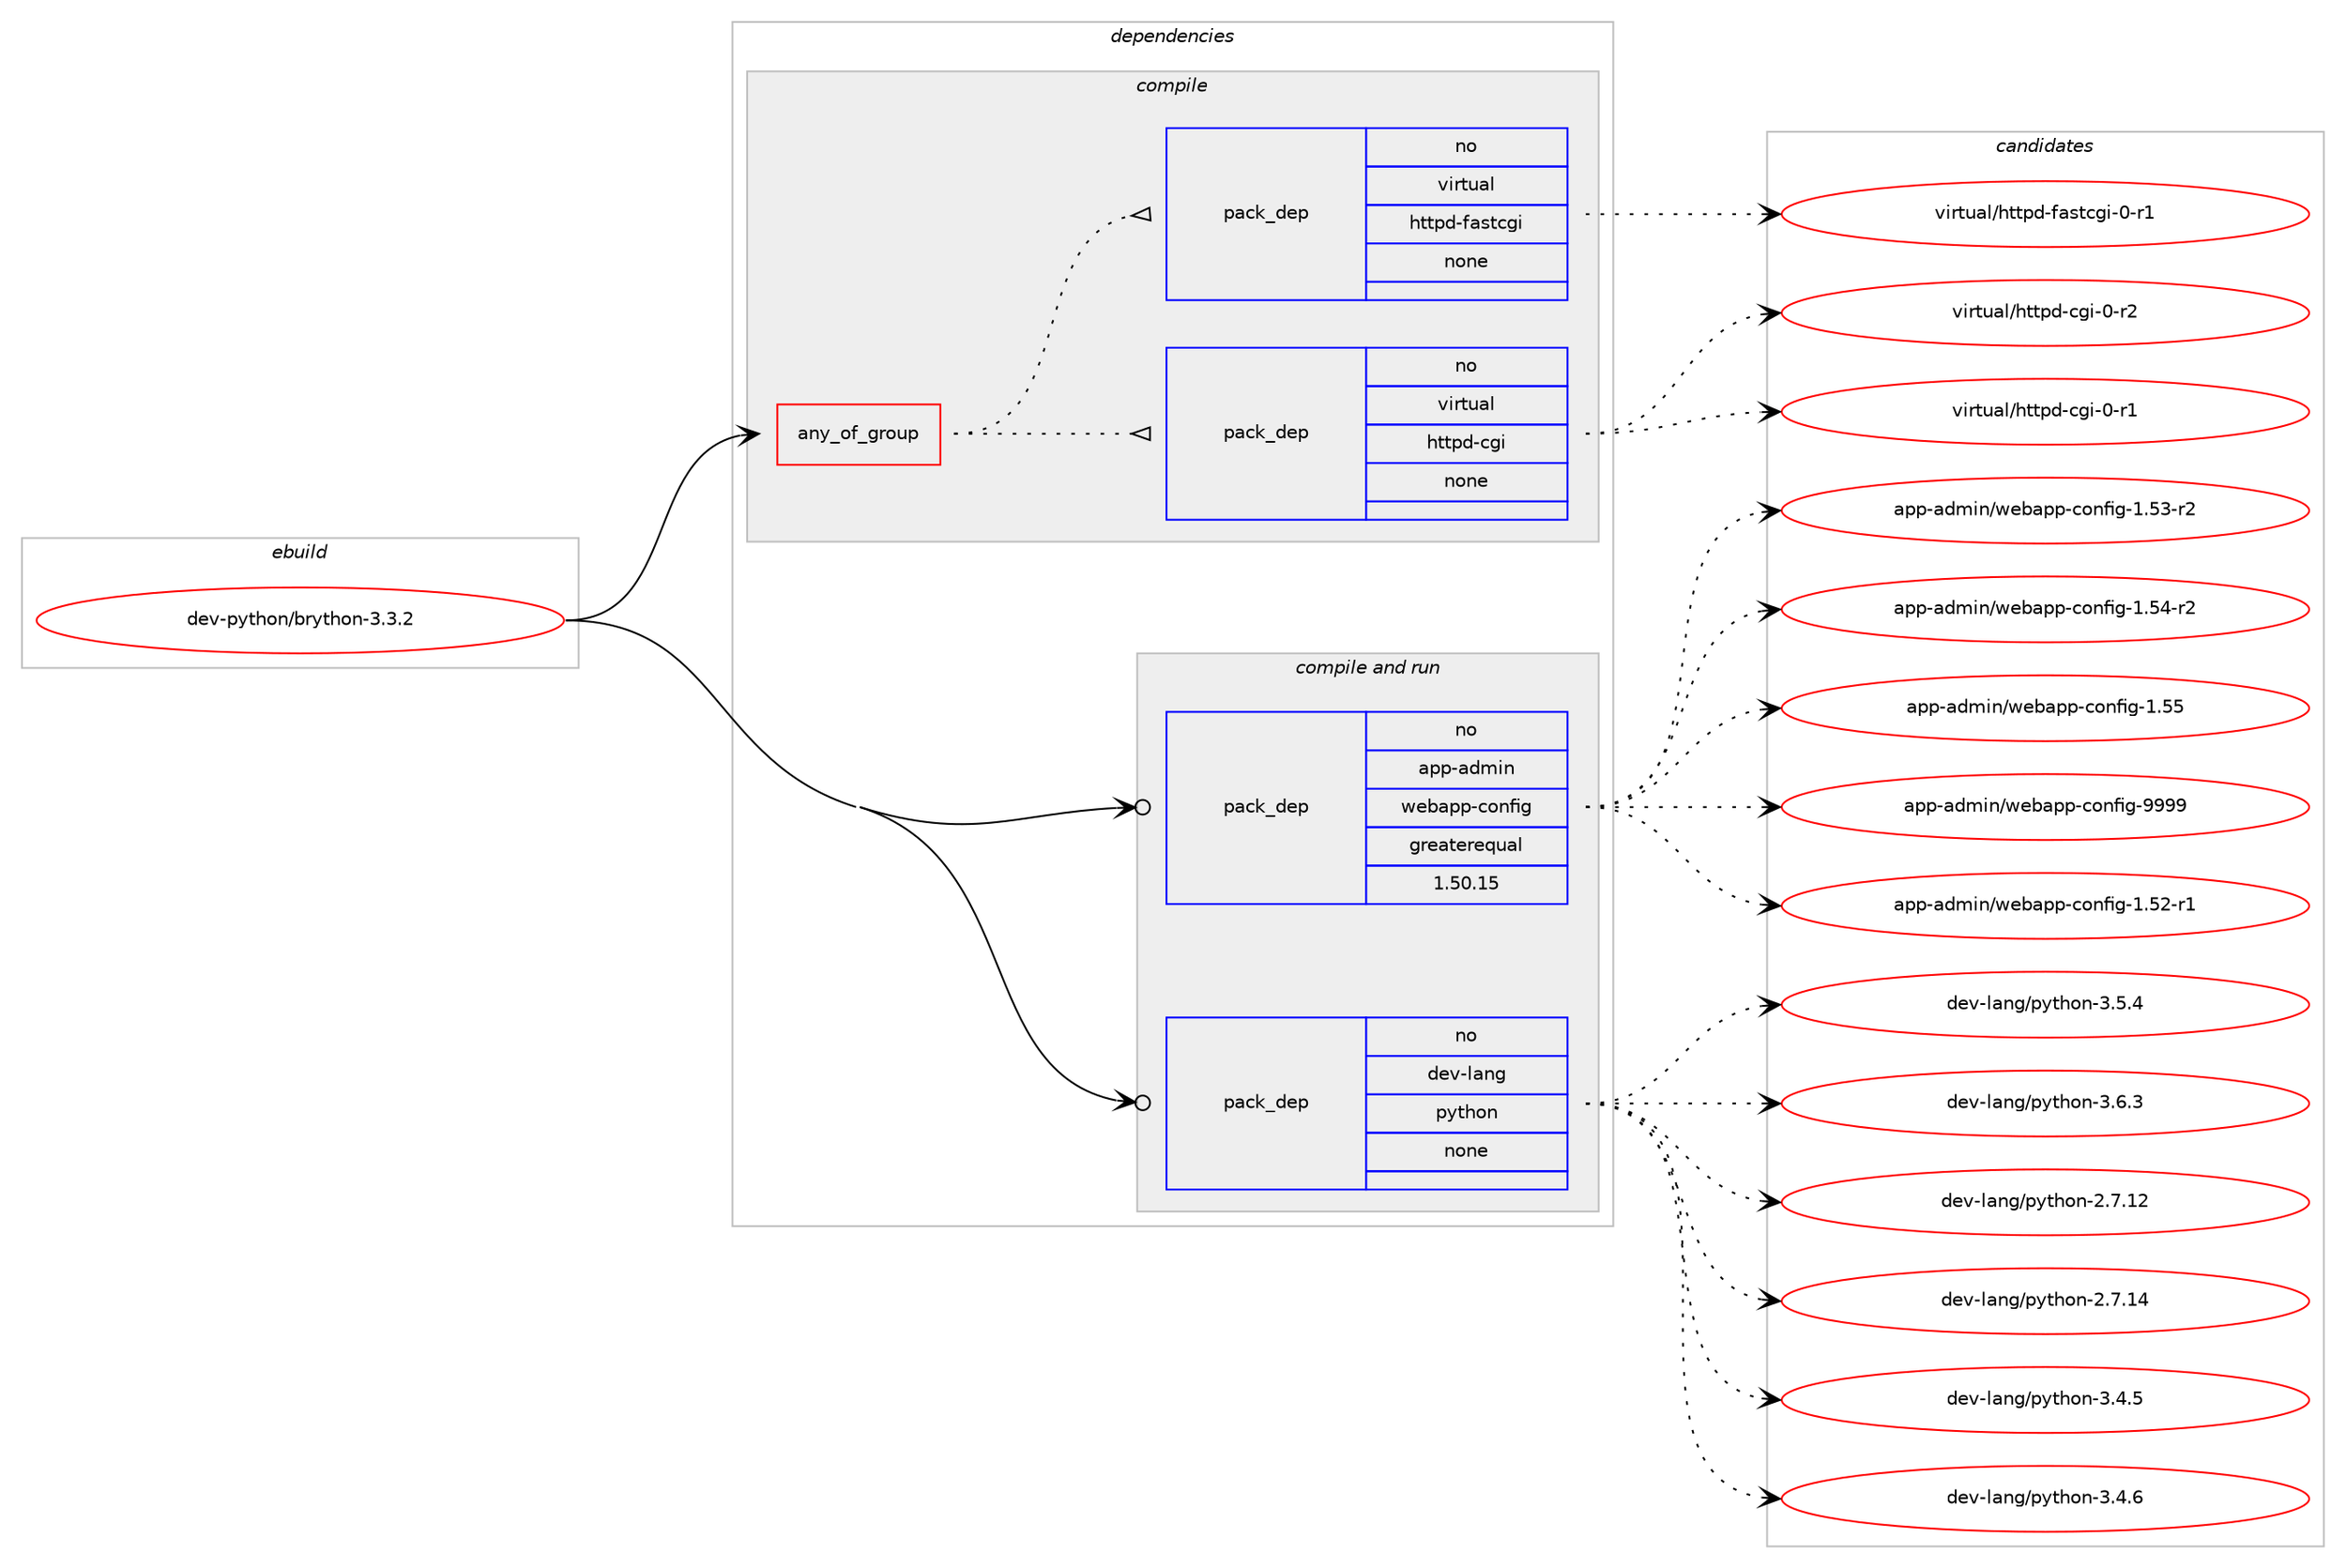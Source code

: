 digraph prolog {

# *************
# Graph options
# *************

newrank=true;
concentrate=true;
compound=true;
graph [rankdir=LR,fontname=Helvetica,fontsize=10,ranksep=1.5];#, ranksep=2.5, nodesep=0.2];
edge  [arrowhead=vee];
node  [fontname=Helvetica,fontsize=10];

# **********
# The ebuild
# **********

subgraph cluster_leftcol {
color=gray;
rank=same;
label=<<i>ebuild</i>>;
id [label="dev-python/brython-3.3.2", color=red, width=4, href="../dev-python/brython-3.3.2.svg"];
}

# ****************
# The dependencies
# ****************

subgraph cluster_midcol {
color=gray;
label=<<i>dependencies</i>>;
subgraph cluster_compile {
fillcolor="#eeeeee";
style=filled;
label=<<i>compile</i>>;
subgraph any3783 {
dependency149830 [label=<<TABLE BORDER="0" CELLBORDER="1" CELLSPACING="0" CELLPADDING="4"><TR><TD CELLPADDING="10">any_of_group</TD></TR></TABLE>>, shape=none, color=red];subgraph pack115617 {
dependency149831 [label=<<TABLE BORDER="0" CELLBORDER="1" CELLSPACING="0" CELLPADDING="4" WIDTH="220"><TR><TD ROWSPAN="6" CELLPADDING="30">pack_dep</TD></TR><TR><TD WIDTH="110">no</TD></TR><TR><TD>virtual</TD></TR><TR><TD>httpd-cgi</TD></TR><TR><TD>none</TD></TR><TR><TD></TD></TR></TABLE>>, shape=none, color=blue];
}
dependency149830:e -> dependency149831:w [weight=20,style="dotted",arrowhead="oinv"];
subgraph pack115618 {
dependency149832 [label=<<TABLE BORDER="0" CELLBORDER="1" CELLSPACING="0" CELLPADDING="4" WIDTH="220"><TR><TD ROWSPAN="6" CELLPADDING="30">pack_dep</TD></TR><TR><TD WIDTH="110">no</TD></TR><TR><TD>virtual</TD></TR><TR><TD>httpd-fastcgi</TD></TR><TR><TD>none</TD></TR><TR><TD></TD></TR></TABLE>>, shape=none, color=blue];
}
dependency149830:e -> dependency149832:w [weight=20,style="dotted",arrowhead="oinv"];
}
id:e -> dependency149830:w [weight=20,style="solid",arrowhead="vee"];
}
subgraph cluster_compileandrun {
fillcolor="#eeeeee";
style=filled;
label=<<i>compile and run</i>>;
subgraph pack115619 {
dependency149833 [label=<<TABLE BORDER="0" CELLBORDER="1" CELLSPACING="0" CELLPADDING="4" WIDTH="220"><TR><TD ROWSPAN="6" CELLPADDING="30">pack_dep</TD></TR><TR><TD WIDTH="110">no</TD></TR><TR><TD>app-admin</TD></TR><TR><TD>webapp-config</TD></TR><TR><TD>greaterequal</TD></TR><TR><TD>1.50.15</TD></TR></TABLE>>, shape=none, color=blue];
}
id:e -> dependency149833:w [weight=20,style="solid",arrowhead="odotvee"];
subgraph pack115620 {
dependency149834 [label=<<TABLE BORDER="0" CELLBORDER="1" CELLSPACING="0" CELLPADDING="4" WIDTH="220"><TR><TD ROWSPAN="6" CELLPADDING="30">pack_dep</TD></TR><TR><TD WIDTH="110">no</TD></TR><TR><TD>dev-lang</TD></TR><TR><TD>python</TD></TR><TR><TD>none</TD></TR><TR><TD></TD></TR></TABLE>>, shape=none, color=blue];
}
id:e -> dependency149834:w [weight=20,style="solid",arrowhead="odotvee"];
}
subgraph cluster_run {
fillcolor="#eeeeee";
style=filled;
label=<<i>run</i>>;
}
}

# **************
# The candidates
# **************

subgraph cluster_choices {
rank=same;
color=gray;
label=<<i>candidates</i>>;

subgraph choice115617 {
color=black;
nodesep=1;
choice1181051141161179710847104116116112100459910310545484511449 [label="virtual/httpd-cgi-0-r1", color=red, width=4,href="../virtual/httpd-cgi-0-r1.svg"];
choice1181051141161179710847104116116112100459910310545484511450 [label="virtual/httpd-cgi-0-r2", color=red, width=4,href="../virtual/httpd-cgi-0-r2.svg"];
dependency149831:e -> choice1181051141161179710847104116116112100459910310545484511449:w [style=dotted,weight="100"];
dependency149831:e -> choice1181051141161179710847104116116112100459910310545484511450:w [style=dotted,weight="100"];
}
subgraph choice115618 {
color=black;
nodesep=1;
choice118105114116117971084710411611611210045102971151169910310545484511449 [label="virtual/httpd-fastcgi-0-r1", color=red, width=4,href="../virtual/httpd-fastcgi-0-r1.svg"];
dependency149832:e -> choice118105114116117971084710411611611210045102971151169910310545484511449:w [style=dotted,weight="100"];
}
subgraph choice115619 {
color=black;
nodesep=1;
choice971121124597100109105110471191019897112112459911111010210510345494653504511449 [label="app-admin/webapp-config-1.52-r1", color=red, width=4,href="../app-admin/webapp-config-1.52-r1.svg"];
choice971121124597100109105110471191019897112112459911111010210510345494653514511450 [label="app-admin/webapp-config-1.53-r2", color=red, width=4,href="../app-admin/webapp-config-1.53-r2.svg"];
choice971121124597100109105110471191019897112112459911111010210510345494653524511450 [label="app-admin/webapp-config-1.54-r2", color=red, width=4,href="../app-admin/webapp-config-1.54-r2.svg"];
choice97112112459710010910511047119101989711211245991111101021051034549465353 [label="app-admin/webapp-config-1.55", color=red, width=4,href="../app-admin/webapp-config-1.55.svg"];
choice97112112459710010910511047119101989711211245991111101021051034557575757 [label="app-admin/webapp-config-9999", color=red, width=4,href="../app-admin/webapp-config-9999.svg"];
dependency149833:e -> choice971121124597100109105110471191019897112112459911111010210510345494653504511449:w [style=dotted,weight="100"];
dependency149833:e -> choice971121124597100109105110471191019897112112459911111010210510345494653514511450:w [style=dotted,weight="100"];
dependency149833:e -> choice971121124597100109105110471191019897112112459911111010210510345494653524511450:w [style=dotted,weight="100"];
dependency149833:e -> choice97112112459710010910511047119101989711211245991111101021051034549465353:w [style=dotted,weight="100"];
dependency149833:e -> choice97112112459710010910511047119101989711211245991111101021051034557575757:w [style=dotted,weight="100"];
}
subgraph choice115620 {
color=black;
nodesep=1;
choice10010111845108971101034711212111610411111045504655464950 [label="dev-lang/python-2.7.12", color=red, width=4,href="../dev-lang/python-2.7.12.svg"];
choice10010111845108971101034711212111610411111045504655464952 [label="dev-lang/python-2.7.14", color=red, width=4,href="../dev-lang/python-2.7.14.svg"];
choice100101118451089711010347112121116104111110455146524653 [label="dev-lang/python-3.4.5", color=red, width=4,href="../dev-lang/python-3.4.5.svg"];
choice100101118451089711010347112121116104111110455146524654 [label="dev-lang/python-3.4.6", color=red, width=4,href="../dev-lang/python-3.4.6.svg"];
choice100101118451089711010347112121116104111110455146534652 [label="dev-lang/python-3.5.4", color=red, width=4,href="../dev-lang/python-3.5.4.svg"];
choice100101118451089711010347112121116104111110455146544651 [label="dev-lang/python-3.6.3", color=red, width=4,href="../dev-lang/python-3.6.3.svg"];
dependency149834:e -> choice10010111845108971101034711212111610411111045504655464950:w [style=dotted,weight="100"];
dependency149834:e -> choice10010111845108971101034711212111610411111045504655464952:w [style=dotted,weight="100"];
dependency149834:e -> choice100101118451089711010347112121116104111110455146524653:w [style=dotted,weight="100"];
dependency149834:e -> choice100101118451089711010347112121116104111110455146524654:w [style=dotted,weight="100"];
dependency149834:e -> choice100101118451089711010347112121116104111110455146534652:w [style=dotted,weight="100"];
dependency149834:e -> choice100101118451089711010347112121116104111110455146544651:w [style=dotted,weight="100"];
}
}

}
